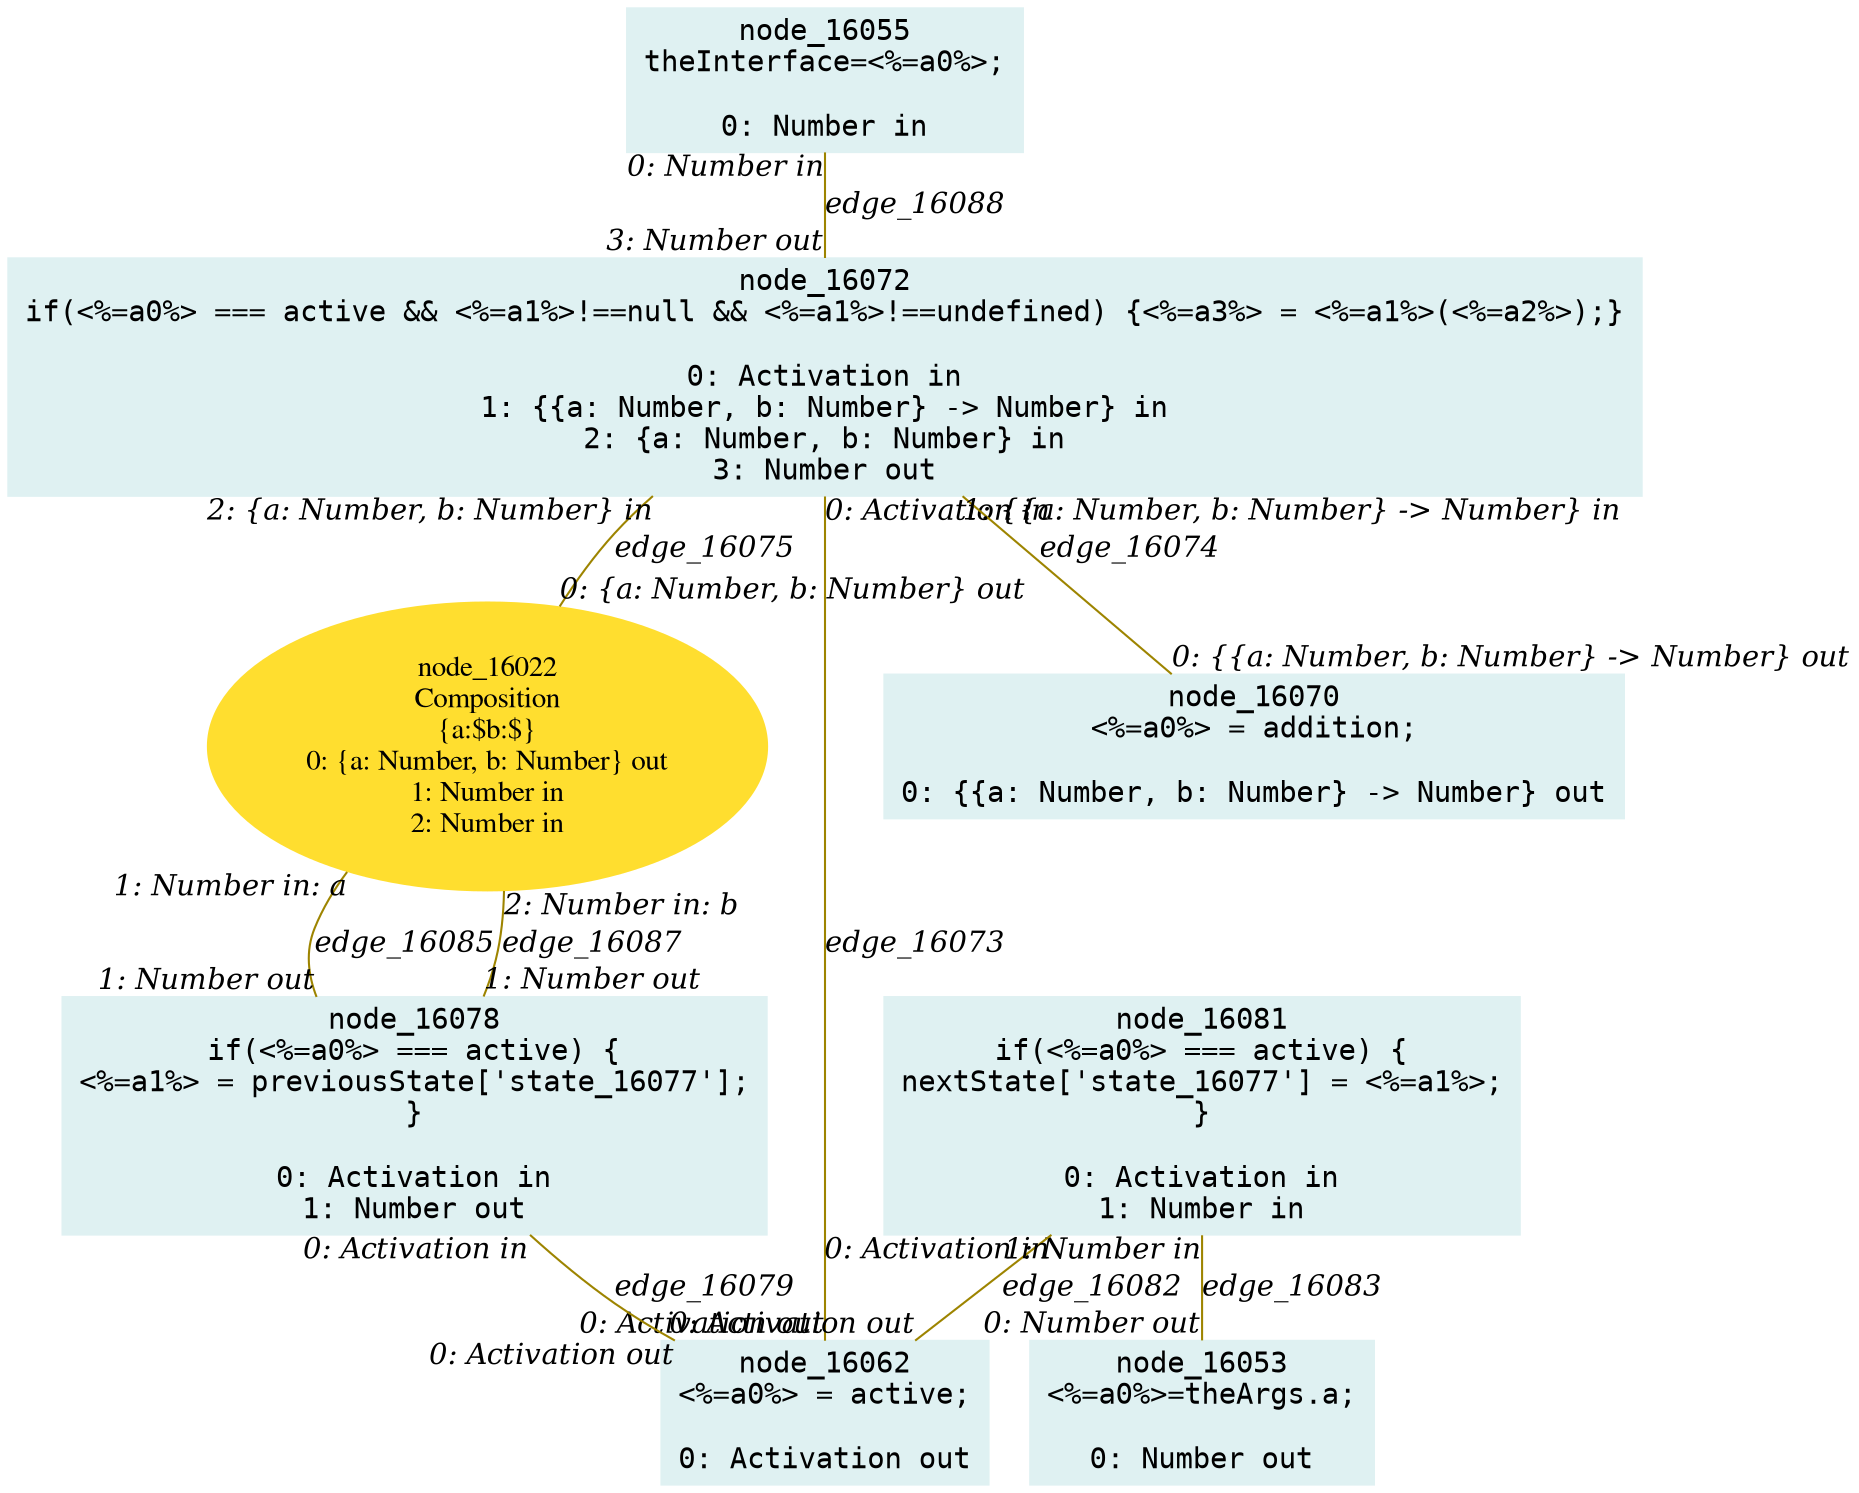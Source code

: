 digraph g{node_16022 [shape="ellipse", style="filled", color="#ffde2f", fontname="Times", label="node_16022
Composition
{a:$b:$}
0: {a: Number, b: Number} out
1: Number in
2: Number in" ]
node_16053 [shape="box", style="filled", color="#dff1f2", fontname="Courier", label="node_16053
<%=a0%>=theArgs.a;

0: Number out" ]
node_16055 [shape="box", style="filled", color="#dff1f2", fontname="Courier", label="node_16055
theInterface=<%=a0%>;

0: Number in" ]
node_16062 [shape="box", style="filled", color="#dff1f2", fontname="Courier", label="node_16062
<%=a0%> = active;

0: Activation out" ]
node_16070 [shape="box", style="filled", color="#dff1f2", fontname="Courier", label="node_16070
<%=a0%> = addition;

0: {{a: Number, b: Number} -> Number} out" ]
node_16072 [shape="box", style="filled", color="#dff1f2", fontname="Courier", label="node_16072
if(<%=a0%> === active && <%=a1%>!==null && <%=a1%>!==undefined) {<%=a3%> = <%=a1%>(<%=a2%>);}

0: Activation in
1: {{a: Number, b: Number} -> Number} in
2: {a: Number, b: Number} in
3: Number out" ]
node_16078 [shape="box", style="filled", color="#dff1f2", fontname="Courier", label="node_16078
if(<%=a0%> === active) {
<%=a1%> = previousState['state_16077'];
}

0: Activation in
1: Number out" ]
node_16081 [shape="box", style="filled", color="#dff1f2", fontname="Courier", label="node_16081
if(<%=a0%> === active) {
nextState['state_16077'] = <%=a1%>;
}

0: Activation in
1: Number in" ]
node_16072 -> node_16062 [dir=none, arrowHead=none, fontname="Times-Italic", arrowsize=1, color="#9d8400", label="edge_16073",  headlabel="0: Activation out", taillabel="0: Activation in" ]
node_16072 -> node_16070 [dir=none, arrowHead=none, fontname="Times-Italic", arrowsize=1, color="#9d8400", label="edge_16074",  headlabel="0: {{a: Number, b: Number} -> Number} out", taillabel="1: {{a: Number, b: Number} -> Number} in" ]
node_16072 -> node_16022 [dir=none, arrowHead=none, fontname="Times-Italic", arrowsize=1, color="#9d8400", label="edge_16075",  headlabel="0: {a: Number, b: Number} out", taillabel="2: {a: Number, b: Number} in" ]
node_16078 -> node_16062 [dir=none, arrowHead=none, fontname="Times-Italic", arrowsize=1, color="#9d8400", label="edge_16079",  headlabel="0: Activation out", taillabel="0: Activation in" ]
node_16081 -> node_16062 [dir=none, arrowHead=none, fontname="Times-Italic", arrowsize=1, color="#9d8400", label="edge_16082",  headlabel="0: Activation out", taillabel="0: Activation in" ]
node_16081 -> node_16053 [dir=none, arrowHead=none, fontname="Times-Italic", arrowsize=1, color="#9d8400", label="edge_16083",  headlabel="0: Number out", taillabel="1: Number in" ]
node_16022 -> node_16078 [dir=none, arrowHead=none, fontname="Times-Italic", arrowsize=1, color="#9d8400", label="edge_16085",  headlabel="1: Number out", taillabel="1: Number in: a" ]
node_16022 -> node_16078 [dir=none, arrowHead=none, fontname="Times-Italic", arrowsize=1, color="#9d8400", label="edge_16087",  headlabel="1: Number out", taillabel="2: Number in: b" ]
node_16055 -> node_16072 [dir=none, arrowHead=none, fontname="Times-Italic", arrowsize=1, color="#9d8400", label="edge_16088",  headlabel="3: Number out", taillabel="0: Number in" ]
}